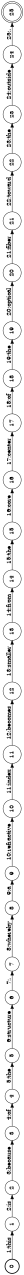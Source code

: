 digraph FST {
rankdir = LR;
size = "8.5,11";
label = "";
center = 1;
orientation = Landscape;
ranksep = "0.4";
nodesep = "0.25";
0 [label = "0", shape = circle, style = bold, fontsize = 14]
	0 -> 1 [label = "1:this", fontsize = 14];
1 [label = "1", shape = circle, style = solid, fontsize = 14]
	1 -> 2 [label = "2:is", fontsize = 14];
2 [label = "2", shape = circle, style = solid, fontsize = 14]
	2 -> 3 [label = "3:because", fontsize = 14];
3 [label = "3", shape = circle, style = solid, fontsize = 14]
	3 -> 4 [label = "4:of", fontsize = 14];
4 [label = "4", shape = circle, style = solid, fontsize = 14]
	4 -> 5 [label = "5:the", fontsize = 14];
5 [label = "5", shape = circle, style = solid, fontsize = 14]
	5 -> 6 [label = "6:structure", fontsize = 14];
6 [label = "6", shape = circle, style = solid, fontsize = 14]
	6 -> 7 [label = "7:,", fontsize = 14];
7 [label = "7", shape = circle, style = solid, fontsize = 14]
	7 -> 8 [label = "8:whereby", fontsize = 14];
8 [label = "8", shape = circle, style = solid, fontsize = 14]
	8 -> 9 [label = "9:a", fontsize = 14];
9 [label = "9", shape = circle, style = solid, fontsize = 14]
	9 -> 10 [label = "10:refractive", fontsize = 14];
10 [label = "10", shape = circle, style = solid, fontsize = 14]
	10 -> 11 [label = "11:index", fontsize = 14];
11 [label = "11", shape = circle, style = solid, fontsize = 14]
	11 -> 12 [label = "12:becomes", fontsize = 14];
12 [label = "12", shape = circle, style = solid, fontsize = 14]
	12 -> 13 [label = "13:smaller", fontsize = 14];
13 [label = "13", shape = circle, style = solid, fontsize = 14]
	13 -> 14 [label = "14:from", fontsize = 14];
14 [label = "14", shape = circle, style = solid, fontsize = 14]
	14 -> 15 [label = "15:the", fontsize = 14];
15 [label = "15", shape = circle, style = solid, fontsize = 14]
	15 -> 16 [label = "16:core", fontsize = 14];
16 [label = "16", shape = circle, style = solid, fontsize = 14]
	16 -> 17 [label = "17:center", fontsize = 14];
17 [label = "17", shape = circle, style = solid, fontsize = 14]
	17 -> 18 [label = "18:of", fontsize = 14];
18 [label = "18", shape = circle, style = solid, fontsize = 14]
	18 -> 19 [label = "19:the", fontsize = 14];
19 [label = "19", shape = circle, style = solid, fontsize = 14]
	19 -> 20 [label = "20:optical", fontsize = 14];
20 [label = "20", shape = circle, style = solid, fontsize = 14]
	20 -> 21 [label = "21:fiber", fontsize = 14];
21 [label = "21", shape = circle, style = solid, fontsize = 14]
	21 -> 22 [label = "22:toward", fontsize = 14];
22 [label = "22", shape = circle, style = solid, fontsize = 14]
	22 -> 23 [label = "23:the", fontsize = 14];
23 [label = "23", shape = circle, style = solid, fontsize = 14]
	23 -> 24 [label = "24:outside", fontsize = 14];
24 [label = "24", shape = circle, style = solid, fontsize = 14]
	24 -> 25 [label = "25:.", fontsize = 14];
25 [label = "25", shape = doublecircle, style = solid, fontsize = 14]
}
